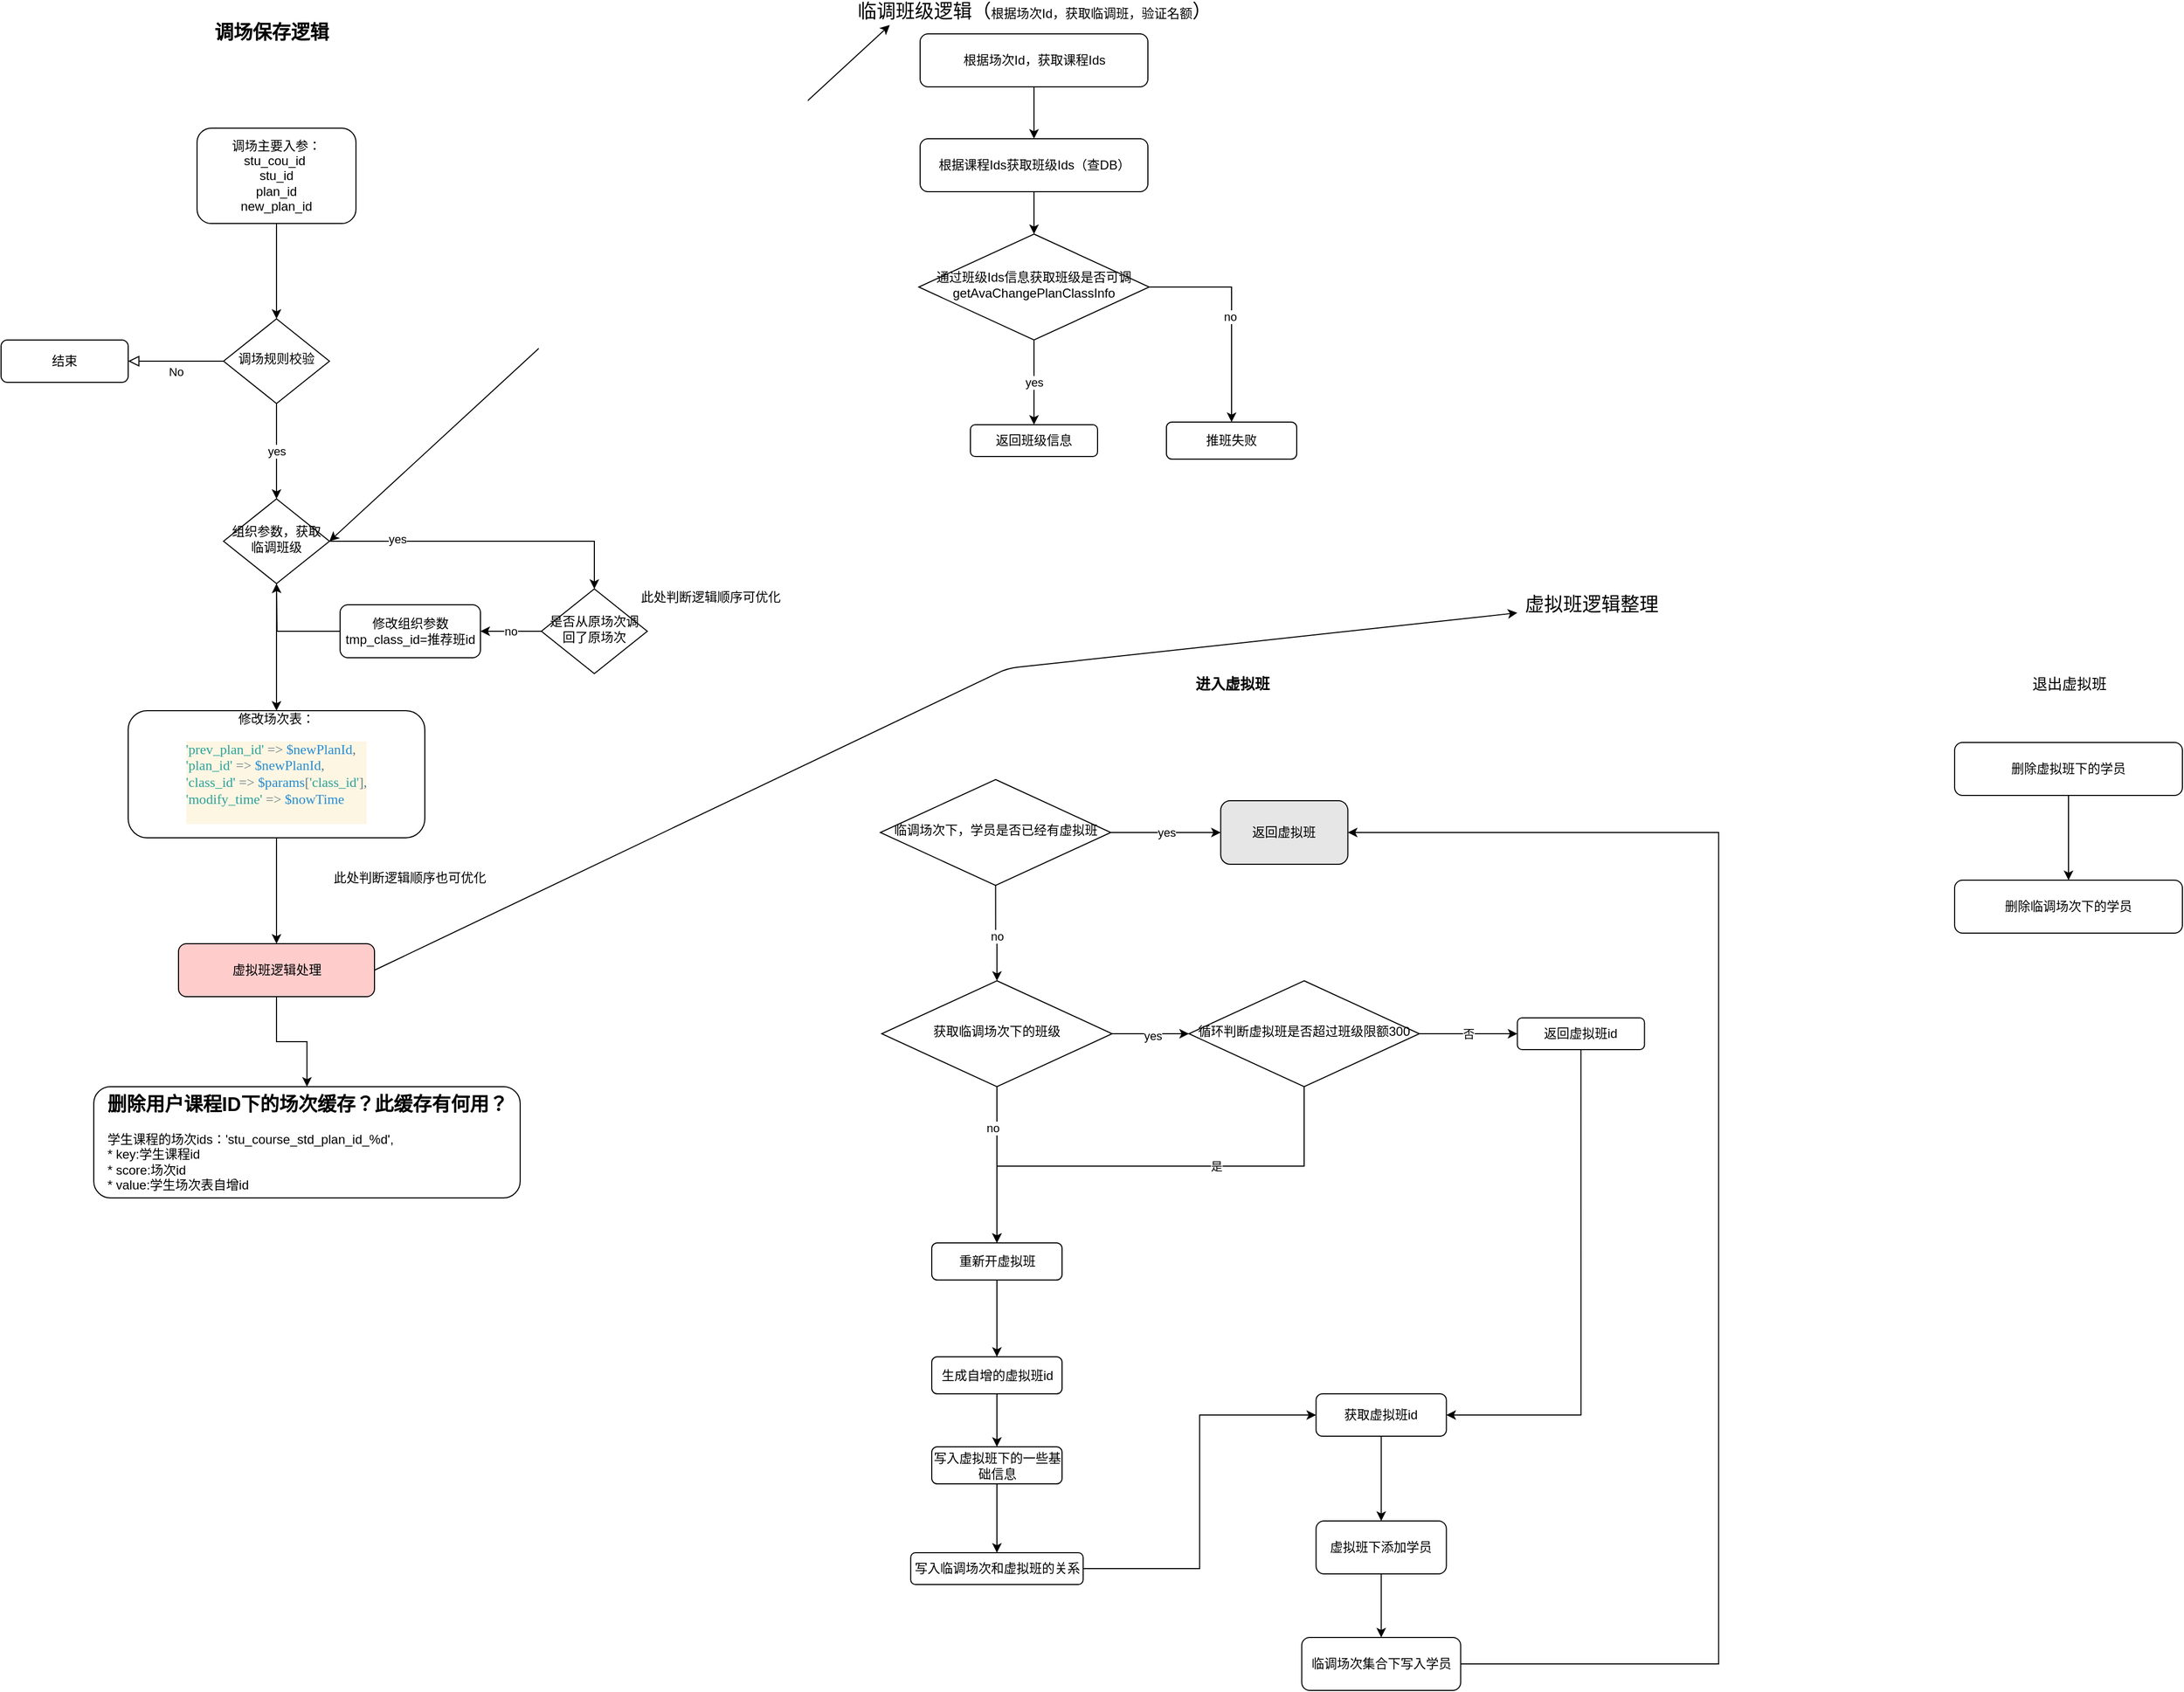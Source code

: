 <mxfile version="13.10.1" type="github">
  <diagram id="C5RBs43oDa-KdzZeNtuy" name="Page-1">
    <mxGraphModel dx="3651" dy="971" grid="1" gridSize="10" guides="1" tooltips="1" connect="1" arrows="1" fold="1" page="1" pageScale="1" pageWidth="827" pageHeight="1169" math="0" shadow="0">
      <root>
        <mxCell id="WIyWlLk6GJQsqaUBKTNV-0" />
        <mxCell id="WIyWlLk6GJQsqaUBKTNV-1" parent="WIyWlLk6GJQsqaUBKTNV-0" />
        <mxCell id="WIyWlLk6GJQsqaUBKTNV-5" value="No" style="edgeStyle=orthogonalEdgeStyle;rounded=0;html=1;jettySize=auto;orthogonalLoop=1;fontSize=11;endArrow=block;endFill=0;endSize=8;strokeWidth=1;shadow=0;labelBackgroundColor=none;" parent="WIyWlLk6GJQsqaUBKTNV-1" source="WIyWlLk6GJQsqaUBKTNV-6" target="WIyWlLk6GJQsqaUBKTNV-7" edge="1">
          <mxGeometry y="10" relative="1" as="geometry">
            <mxPoint as="offset" />
          </mxGeometry>
        </mxCell>
        <mxCell id="sMwPYeh3nt6qZpOF12sR-6" value="yes" style="edgeStyle=orthogonalEdgeStyle;rounded=0;orthogonalLoop=1;jettySize=auto;html=1;exitX=0.5;exitY=1;exitDx=0;exitDy=0;" edge="1" parent="WIyWlLk6GJQsqaUBKTNV-1" source="WIyWlLk6GJQsqaUBKTNV-6" target="WIyWlLk6GJQsqaUBKTNV-10">
          <mxGeometry relative="1" as="geometry" />
        </mxCell>
        <mxCell id="WIyWlLk6GJQsqaUBKTNV-6" value="调场规则校验" style="rhombus;whiteSpace=wrap;html=1;shadow=0;fontFamily=Helvetica;fontSize=12;align=center;strokeWidth=1;spacing=6;spacingTop=-4;" parent="WIyWlLk6GJQsqaUBKTNV-1" vertex="1">
          <mxGeometry x="-1310" y="330" width="100" height="80" as="geometry" />
        </mxCell>
        <mxCell id="WIyWlLk6GJQsqaUBKTNV-7" value="结束" style="rounded=1;whiteSpace=wrap;html=1;fontSize=12;glass=0;strokeWidth=1;shadow=0;" parent="WIyWlLk6GJQsqaUBKTNV-1" vertex="1">
          <mxGeometry x="-1520" y="350" width="120" height="40" as="geometry" />
        </mxCell>
        <mxCell id="sMwPYeh3nt6qZpOF12sR-43" style="edgeStyle=orthogonalEdgeStyle;rounded=0;orthogonalLoop=1;jettySize=auto;html=1;exitX=1;exitY=0.5;exitDx=0;exitDy=0;entryX=0.5;entryY=0;entryDx=0;entryDy=0;" edge="1" parent="WIyWlLk6GJQsqaUBKTNV-1" source="WIyWlLk6GJQsqaUBKTNV-10" target="sMwPYeh3nt6qZpOF12sR-31">
          <mxGeometry relative="1" as="geometry" />
        </mxCell>
        <mxCell id="sMwPYeh3nt6qZpOF12sR-44" value="yes" style="edgeLabel;html=1;align=center;verticalAlign=middle;resizable=0;points=[];" vertex="1" connectable="0" parent="sMwPYeh3nt6qZpOF12sR-43">
          <mxGeometry x="-0.568" y="2" relative="1" as="geometry">
            <mxPoint as="offset" />
          </mxGeometry>
        </mxCell>
        <mxCell id="sMwPYeh3nt6qZpOF12sR-47" style="edgeStyle=orthogonalEdgeStyle;rounded=0;orthogonalLoop=1;jettySize=auto;html=1;exitX=0.5;exitY=1;exitDx=0;exitDy=0;entryX=0.5;entryY=0;entryDx=0;entryDy=0;" edge="1" parent="WIyWlLk6GJQsqaUBKTNV-1" source="WIyWlLk6GJQsqaUBKTNV-10" target="WIyWlLk6GJQsqaUBKTNV-11">
          <mxGeometry relative="1" as="geometry" />
        </mxCell>
        <mxCell id="WIyWlLk6GJQsqaUBKTNV-10" value="组织参数，获取临调班级" style="rhombus;whiteSpace=wrap;html=1;shadow=0;fontFamily=Helvetica;fontSize=12;align=center;strokeWidth=1;spacing=6;spacingTop=-4;" parent="WIyWlLk6GJQsqaUBKTNV-1" vertex="1">
          <mxGeometry x="-1310" y="500" width="100" height="80" as="geometry" />
        </mxCell>
        <mxCell id="sMwPYeh3nt6qZpOF12sR-133" style="edgeStyle=orthogonalEdgeStyle;rounded=0;orthogonalLoop=1;jettySize=auto;html=1;" edge="1" parent="WIyWlLk6GJQsqaUBKTNV-1" source="WIyWlLk6GJQsqaUBKTNV-11" target="sMwPYeh3nt6qZpOF12sR-132">
          <mxGeometry relative="1" as="geometry" />
        </mxCell>
        <mxCell id="WIyWlLk6GJQsqaUBKTNV-11" value="修改场次表：&lt;br&gt;&lt;pre style=&quot;background-color: #fdf6e3 ; color: #657b83 ; font-family: &amp;#34;menlo&amp;#34; ; font-size: 9.8pt&quot;&gt;&lt;div style=&quot;text-align: left&quot;&gt;&lt;span style=&quot;font-size: 9.8pt ; white-space: normal&quot;&gt;    &lt;/span&gt;&lt;span style=&quot;font-size: 9.8pt ; white-space: normal ; color: rgb(42 , 161 , 152)&quot;&gt;&#39;prev_plan_id&#39; &lt;/span&gt;&lt;span style=&quot;font-size: 9.8pt ; white-space: normal&quot;&gt;=&amp;gt; &lt;/span&gt;&lt;span style=&quot;font-size: 9.8pt ; white-space: normal ; color: rgb(38 , 139 , 210)&quot;&gt;$newPlanId&lt;/span&gt;&lt;span style=&quot;font-size: 9.8pt ; white-space: normal&quot;&gt;,&lt;/span&gt;&lt;/div&gt;&lt;div style=&quot;text-align: left&quot;&gt;&lt;span style=&quot;font-size: 9.8pt ; white-space: normal&quot;&gt;    &lt;/span&gt;&lt;span style=&quot;font-size: 9.8pt ; white-space: normal ; color: rgb(42 , 161 , 152)&quot;&gt;&#39;plan_id&#39; &lt;/span&gt;&lt;span style=&quot;font-size: 9.8pt ; white-space: normal&quot;&gt;=&amp;gt; &lt;/span&gt;&lt;span style=&quot;font-size: 9.8pt ; white-space: normal ; color: rgb(38 , 139 , 210)&quot;&gt;$newPlanId&lt;/span&gt;&lt;span style=&quot;font-size: 9.8pt ; white-space: normal&quot;&gt;,&lt;/span&gt;&lt;/div&gt;&lt;div style=&quot;text-align: left&quot;&gt;&lt;span style=&quot;font-size: 9.8pt ; white-space: normal&quot;&gt;    &lt;/span&gt;&lt;span style=&quot;font-size: 9.8pt ; white-space: normal ; color: rgb(42 , 161 , 152)&quot;&gt;&#39;class_id&#39; &lt;/span&gt;&lt;span style=&quot;font-size: 9.8pt ; white-space: normal&quot;&gt;=&amp;gt; &lt;/span&gt;&lt;span style=&quot;font-size: 9.8pt ; white-space: normal ; color: rgb(38 , 139 , 210)&quot;&gt;$params&lt;/span&gt;&lt;span style=&quot;font-size: 9.8pt ; white-space: normal&quot;&gt;[&lt;/span&gt;&lt;span style=&quot;font-size: 9.8pt ; white-space: normal ; color: rgb(42 , 161 , 152)&quot;&gt;&#39;class_id&#39;&lt;/span&gt;&lt;span style=&quot;font-size: 9.8pt ; white-space: normal&quot;&gt;],&lt;/span&gt;&lt;/div&gt;&lt;div style=&quot;text-align: left&quot;&gt;&lt;span style=&quot;font-size: 9.8pt ; white-space: normal&quot;&gt;    &lt;/span&gt;&lt;span style=&quot;font-size: 9.8pt ; white-space: normal ; color: rgb(42 , 161 , 152)&quot;&gt;&#39;modify_time&#39; &lt;/span&gt;&lt;span style=&quot;font-size: 9.8pt ; white-space: normal&quot;&gt;=&amp;gt; &lt;/span&gt;&lt;span style=&quot;font-size: 9.8pt ; white-space: normal ; color: rgb(38 , 139 , 210)&quot;&gt;$nowTime&lt;/span&gt;&lt;/div&gt;&lt;br&gt;&lt;/pre&gt;" style="rounded=1;whiteSpace=wrap;html=1;fontSize=12;glass=0;strokeWidth=1;shadow=0;" parent="WIyWlLk6GJQsqaUBKTNV-1" vertex="1">
          <mxGeometry x="-1400" y="700" width="280" height="120" as="geometry" />
        </mxCell>
        <mxCell id="sMwPYeh3nt6qZpOF12sR-1" value="调场主要入参：&lt;br&gt;&lt;div&gt;stu_cou_id&amp;nbsp;&lt;/div&gt;&lt;div&gt;stu_id&lt;/div&gt;&lt;div&gt;plan_id&lt;/div&gt;&lt;div&gt;new_plan_id&lt;/div&gt;" style="rounded=1;whiteSpace=wrap;html=1;fontSize=12;glass=0;strokeWidth=1;shadow=0;" vertex="1" parent="WIyWlLk6GJQsqaUBKTNV-1">
          <mxGeometry x="-1335" y="150" width="150" height="90" as="geometry" />
        </mxCell>
        <mxCell id="sMwPYeh3nt6qZpOF12sR-4" style="edgeStyle=orthogonalEdgeStyle;rounded=0;orthogonalLoop=1;jettySize=auto;html=1;" edge="1" parent="WIyWlLk6GJQsqaUBKTNV-1" source="sMwPYeh3nt6qZpOF12sR-1" target="WIyWlLk6GJQsqaUBKTNV-6">
          <mxGeometry relative="1" as="geometry">
            <mxPoint x="-1260" y="240" as="sourcePoint" />
            <mxPoint x="-1260" y="320" as="targetPoint" />
          </mxGeometry>
        </mxCell>
        <mxCell id="sMwPYeh3nt6qZpOF12sR-8" value="yes" style="edgeStyle=orthogonalEdgeStyle;rounded=0;orthogonalLoop=1;jettySize=auto;html=1;exitX=0.5;exitY=1;exitDx=0;exitDy=0;" edge="1" parent="WIyWlLk6GJQsqaUBKTNV-1" source="sMwPYeh3nt6qZpOF12sR-9" target="sMwPYeh3nt6qZpOF12sR-26">
          <mxGeometry relative="1" as="geometry">
            <mxPoint x="-545" y="510" as="targetPoint" />
            <Array as="points" />
          </mxGeometry>
        </mxCell>
        <mxCell id="sMwPYeh3nt6qZpOF12sR-29" style="edgeStyle=orthogonalEdgeStyle;rounded=0;orthogonalLoop=1;jettySize=auto;html=1;exitX=1;exitY=0.5;exitDx=0;exitDy=0;" edge="1" parent="WIyWlLk6GJQsqaUBKTNV-1" source="sMwPYeh3nt6qZpOF12sR-9" target="sMwPYeh3nt6qZpOF12sR-27">
          <mxGeometry relative="1" as="geometry" />
        </mxCell>
        <mxCell id="sMwPYeh3nt6qZpOF12sR-30" value="no" style="edgeLabel;html=1;align=center;verticalAlign=middle;resizable=0;points=[];" vertex="1" connectable="0" parent="sMwPYeh3nt6qZpOF12sR-29">
          <mxGeometry x="0.028" y="-2" relative="1" as="geometry">
            <mxPoint as="offset" />
          </mxGeometry>
        </mxCell>
        <mxCell id="sMwPYeh3nt6qZpOF12sR-9" value="&lt;div&gt;通过班级Ids信息获取班级是否可调&lt;/div&gt;&lt;div&gt;getAvaChangePlanClassInfo&lt;/div&gt;" style="rhombus;whiteSpace=wrap;html=1;shadow=0;fontFamily=Helvetica;fontSize=12;align=center;strokeWidth=1;spacing=6;spacingTop=-4;" vertex="1" parent="WIyWlLk6GJQsqaUBKTNV-1">
          <mxGeometry x="-653.75" y="250" width="217.5" height="100" as="geometry" />
        </mxCell>
        <mxCell id="sMwPYeh3nt6qZpOF12sR-18" value="&lt;font style=&quot;font-size: 18px&quot;&gt;&lt;b&gt;调场保存逻辑&lt;/b&gt;&lt;/font&gt;" style="text;html=1;align=center;verticalAlign=middle;resizable=0;points=[];autosize=1;" vertex="1" parent="WIyWlLk6GJQsqaUBKTNV-1">
          <mxGeometry x="-1325" y="50" width="120" height="20" as="geometry" />
        </mxCell>
        <mxCell id="sMwPYeh3nt6qZpOF12sR-19" value="&lt;font style=&quot;font-size: 18px&quot;&gt;临调班级逻辑（&lt;span style=&quot;font-size: 12px&quot;&gt;根据场次Id，获取临调班，验证名额&lt;/span&gt;）&lt;/font&gt;" style="text;html=1;align=center;verticalAlign=middle;resizable=0;points=[];autosize=1;" vertex="1" parent="WIyWlLk6GJQsqaUBKTNV-1">
          <mxGeometry x="-720" y="30" width="350" height="20" as="geometry" />
        </mxCell>
        <mxCell id="sMwPYeh3nt6qZpOF12sR-24" style="edgeStyle=orthogonalEdgeStyle;rounded=0;orthogonalLoop=1;jettySize=auto;html=1;exitX=0.5;exitY=1;exitDx=0;exitDy=0;entryX=0.5;entryY=0;entryDx=0;entryDy=0;" edge="1" parent="WIyWlLk6GJQsqaUBKTNV-1" source="sMwPYeh3nt6qZpOF12sR-20" target="sMwPYeh3nt6qZpOF12sR-22">
          <mxGeometry relative="1" as="geometry" />
        </mxCell>
        <mxCell id="sMwPYeh3nt6qZpOF12sR-20" value="&lt;span&gt;根据场次Id，获取课程Ids&lt;/span&gt;" style="rounded=1;whiteSpace=wrap;html=1;fontSize=12;glass=0;strokeWidth=1;shadow=0;" vertex="1" parent="WIyWlLk6GJQsqaUBKTNV-1">
          <mxGeometry x="-652.5" y="61" width="215" height="50" as="geometry" />
        </mxCell>
        <mxCell id="sMwPYeh3nt6qZpOF12sR-25" style="edgeStyle=orthogonalEdgeStyle;rounded=0;orthogonalLoop=1;jettySize=auto;html=1;exitX=0.5;exitY=1;exitDx=0;exitDy=0;entryX=0.5;entryY=0;entryDx=0;entryDy=0;" edge="1" parent="WIyWlLk6GJQsqaUBKTNV-1" source="sMwPYeh3nt6qZpOF12sR-22" target="sMwPYeh3nt6qZpOF12sR-9">
          <mxGeometry relative="1" as="geometry">
            <mxPoint x="-545" y="230" as="targetPoint" />
          </mxGeometry>
        </mxCell>
        <mxCell id="sMwPYeh3nt6qZpOF12sR-22" value="&lt;span&gt;根据课程Ids获取班级Ids（查DB）&lt;/span&gt;" style="rounded=1;whiteSpace=wrap;html=1;fontSize=12;glass=0;strokeWidth=1;shadow=0;" vertex="1" parent="WIyWlLk6GJQsqaUBKTNV-1">
          <mxGeometry x="-652.5" y="160" width="215" height="50" as="geometry" />
        </mxCell>
        <mxCell id="sMwPYeh3nt6qZpOF12sR-26" value="返回班级信息" style="rounded=1;whiteSpace=wrap;html=1;fontSize=12;glass=0;strokeWidth=1;shadow=0;" vertex="1" parent="WIyWlLk6GJQsqaUBKTNV-1">
          <mxGeometry x="-605" y="430" width="120" height="30" as="geometry" />
        </mxCell>
        <mxCell id="sMwPYeh3nt6qZpOF12sR-27" value="推班失败" style="rounded=1;whiteSpace=wrap;html=1;fontSize=12;glass=0;strokeWidth=1;shadow=0;" vertex="1" parent="WIyWlLk6GJQsqaUBKTNV-1">
          <mxGeometry x="-420" y="427.5" width="123" height="35" as="geometry" />
        </mxCell>
        <mxCell id="sMwPYeh3nt6qZpOF12sR-45" value="no" style="edgeStyle=orthogonalEdgeStyle;rounded=0;orthogonalLoop=1;jettySize=auto;html=1;exitX=0;exitY=0.5;exitDx=0;exitDy=0;" edge="1" parent="WIyWlLk6GJQsqaUBKTNV-1" source="sMwPYeh3nt6qZpOF12sR-31" target="sMwPYeh3nt6qZpOF12sR-37">
          <mxGeometry relative="1" as="geometry" />
        </mxCell>
        <mxCell id="sMwPYeh3nt6qZpOF12sR-31" value="是否从原场次调回了原场次" style="rhombus;whiteSpace=wrap;html=1;shadow=0;fontFamily=Helvetica;fontSize=12;align=center;strokeWidth=1;spacing=6;spacingTop=-4;" vertex="1" parent="WIyWlLk6GJQsqaUBKTNV-1">
          <mxGeometry x="-1010" y="585" width="100" height="80" as="geometry" />
        </mxCell>
        <mxCell id="sMwPYeh3nt6qZpOF12sR-32" value="" style="endArrow=classic;startArrow=classic;html=1;entryX=0.111;entryY=1.133;entryDx=0;entryDy=0;entryPerimeter=0;" edge="1" parent="WIyWlLk6GJQsqaUBKTNV-1" target="sMwPYeh3nt6qZpOF12sR-19">
          <mxGeometry width="50" height="50" relative="1" as="geometry">
            <mxPoint x="-1210" y="540" as="sourcePoint" />
            <mxPoint x="-850" y="200" as="targetPoint" />
          </mxGeometry>
        </mxCell>
        <mxCell id="sMwPYeh3nt6qZpOF12sR-42" style="edgeStyle=orthogonalEdgeStyle;rounded=0;orthogonalLoop=1;jettySize=auto;html=1;" edge="1" parent="WIyWlLk6GJQsqaUBKTNV-1" source="sMwPYeh3nt6qZpOF12sR-37">
          <mxGeometry relative="1" as="geometry">
            <mxPoint x="-1260" y="580" as="targetPoint" />
          </mxGeometry>
        </mxCell>
        <mxCell id="sMwPYeh3nt6qZpOF12sR-37" value="修改组织参数tmp_class_id=推荐班id" style="rounded=1;whiteSpace=wrap;html=1;fontSize=12;glass=0;strokeWidth=1;shadow=0;" vertex="1" parent="WIyWlLk6GJQsqaUBKTNV-1">
          <mxGeometry x="-1200" y="600" width="132.5" height="50" as="geometry" />
        </mxCell>
        <mxCell id="sMwPYeh3nt6qZpOF12sR-48" value="此处判断逻辑顺序可优化" style="text;html=1;strokeColor=none;fillColor=none;align=center;verticalAlign=middle;whiteSpace=wrap;rounded=0;" vertex="1" parent="WIyWlLk6GJQsqaUBKTNV-1">
          <mxGeometry x="-930" y="585" width="160" height="15" as="geometry" />
        </mxCell>
        <mxCell id="sMwPYeh3nt6qZpOF12sR-51" value="此处判断逻辑顺序也可优化" style="text;html=1;strokeColor=none;fillColor=none;align=center;verticalAlign=middle;whiteSpace=wrap;rounded=0;" vertex="1" parent="WIyWlLk6GJQsqaUBKTNV-1">
          <mxGeometry x="-1213.75" y="850" width="160" height="15" as="geometry" />
        </mxCell>
        <mxCell id="sMwPYeh3nt6qZpOF12sR-56" value="&lt;font style=&quot;font-size: 18px&quot;&gt;虚拟班逻辑整理&lt;/font&gt;" style="text;html=1;align=center;verticalAlign=middle;resizable=0;points=[];autosize=1;" vertex="1" parent="WIyWlLk6GJQsqaUBKTNV-1">
          <mxGeometry x="-88.75" y="590" width="140" height="20" as="geometry" />
        </mxCell>
        <mxCell id="sMwPYeh3nt6qZpOF12sR-61" style="edgeStyle=orthogonalEdgeStyle;rounded=0;orthogonalLoop=1;jettySize=auto;html=1;exitX=0.5;exitY=1;exitDx=0;exitDy=0;entryX=0.5;entryY=0;entryDx=0;entryDy=0;" edge="1" parent="WIyWlLk6GJQsqaUBKTNV-1" source="sMwPYeh3nt6qZpOF12sR-62" target="sMwPYeh3nt6qZpOF12sR-64">
          <mxGeometry relative="1" as="geometry" />
        </mxCell>
        <mxCell id="sMwPYeh3nt6qZpOF12sR-62" value="删除虚拟班下的学员" style="rounded=1;whiteSpace=wrap;html=1;fontSize=12;glass=0;strokeWidth=1;shadow=0;" vertex="1" parent="WIyWlLk6GJQsqaUBKTNV-1">
          <mxGeometry x="324" y="730" width="215" height="50" as="geometry" />
        </mxCell>
        <mxCell id="sMwPYeh3nt6qZpOF12sR-64" value="删除临调场次下的学员" style="rounded=1;whiteSpace=wrap;html=1;fontSize=12;glass=0;strokeWidth=1;shadow=0;" vertex="1" parent="WIyWlLk6GJQsqaUBKTNV-1">
          <mxGeometry x="324" y="860" width="215" height="50" as="geometry" />
        </mxCell>
        <mxCell id="sMwPYeh3nt6qZpOF12sR-68" style="edgeStyle=orthogonalEdgeStyle;rounded=0;orthogonalLoop=1;jettySize=auto;html=1;exitX=1;exitY=0.5;exitDx=0;exitDy=0;entryX=0;entryY=0.5;entryDx=0;entryDy=0;" edge="1" parent="WIyWlLk6GJQsqaUBKTNV-1" source="sMwPYeh3nt6qZpOF12sR-70" target="sMwPYeh3nt6qZpOF12sR-102">
          <mxGeometry relative="1" as="geometry">
            <mxPoint x="-348.75" y="1005.0" as="targetPoint" />
          </mxGeometry>
        </mxCell>
        <mxCell id="sMwPYeh3nt6qZpOF12sR-69" value="yes" style="edgeLabel;html=1;align=center;verticalAlign=middle;resizable=0;points=[];" vertex="1" connectable="0" parent="sMwPYeh3nt6qZpOF12sR-68">
          <mxGeometry x="0.028" y="-2" relative="1" as="geometry">
            <mxPoint as="offset" />
          </mxGeometry>
        </mxCell>
        <mxCell id="sMwPYeh3nt6qZpOF12sR-105" style="edgeStyle=orthogonalEdgeStyle;rounded=0;orthogonalLoop=1;jettySize=auto;html=1;exitX=0.5;exitY=1;exitDx=0;exitDy=0;entryX=0.5;entryY=0;entryDx=0;entryDy=0;" edge="1" parent="WIyWlLk6GJQsqaUBKTNV-1" source="sMwPYeh3nt6qZpOF12sR-70" target="sMwPYeh3nt6qZpOF12sR-104">
          <mxGeometry relative="1" as="geometry" />
        </mxCell>
        <mxCell id="sMwPYeh3nt6qZpOF12sR-109" value="no" style="edgeLabel;html=1;align=center;verticalAlign=middle;resizable=0;points=[];" vertex="1" connectable="0" parent="sMwPYeh3nt6qZpOF12sR-105">
          <mxGeometry x="-0.473" y="-4" relative="1" as="geometry">
            <mxPoint as="offset" />
          </mxGeometry>
        </mxCell>
        <mxCell id="sMwPYeh3nt6qZpOF12sR-70" value="获取临调场次下的班级" style="rhombus;whiteSpace=wrap;html=1;shadow=0;fontFamily=Helvetica;fontSize=12;align=center;strokeWidth=1;spacing=6;spacingTop=-4;" vertex="1" parent="WIyWlLk6GJQsqaUBKTNV-1">
          <mxGeometry x="-688.75" y="955" width="217.5" height="100" as="geometry" />
        </mxCell>
        <mxCell id="sMwPYeh3nt6qZpOF12sR-71" style="edgeStyle=orthogonalEdgeStyle;rounded=0;orthogonalLoop=1;jettySize=auto;html=1;exitX=0.5;exitY=1;exitDx=0;exitDy=0;" edge="1" parent="WIyWlLk6GJQsqaUBKTNV-1" source="sMwPYeh3nt6qZpOF12sR-83" target="sMwPYeh3nt6qZpOF12sR-70">
          <mxGeometry relative="1" as="geometry">
            <mxPoint x="-580.0" y="885.0" as="sourcePoint" />
            <mxPoint x="-580.0" y="915.0" as="targetPoint" />
          </mxGeometry>
        </mxCell>
        <mxCell id="sMwPYeh3nt6qZpOF12sR-82" value="no" style="edgeLabel;html=1;align=center;verticalAlign=middle;resizable=0;points=[];" vertex="1" connectable="0" parent="sMwPYeh3nt6qZpOF12sR-71">
          <mxGeometry x="-0.007" y="-3" relative="1" as="geometry">
            <mxPoint as="offset" />
          </mxGeometry>
        </mxCell>
        <mxCell id="sMwPYeh3nt6qZpOF12sR-79" value="yes" style="edgeStyle=orthogonalEdgeStyle;rounded=0;orthogonalLoop=1;jettySize=auto;html=1;entryX=0;entryY=0.5;entryDx=0;entryDy=0;exitX=1;exitY=0.5;exitDx=0;exitDy=0;" edge="1" parent="WIyWlLk6GJQsqaUBKTNV-1" source="sMwPYeh3nt6qZpOF12sR-83" target="sMwPYeh3nt6qZpOF12sR-81">
          <mxGeometry relative="1" as="geometry">
            <mxPoint x="-318.75" y="860.0" as="targetPoint" />
            <mxPoint x="-472.5" y="860.0" as="sourcePoint" />
          </mxGeometry>
        </mxCell>
        <mxCell id="sMwPYeh3nt6qZpOF12sR-77" value="&lt;font style=&quot;font-size: 14px&quot;&gt;退出虚拟班&lt;/font&gt;" style="text;html=1;align=center;verticalAlign=middle;resizable=0;points=[];autosize=1;" vertex="1" parent="WIyWlLk6GJQsqaUBKTNV-1">
          <mxGeometry x="386.5" y="665" width="90" height="20" as="geometry" />
        </mxCell>
        <mxCell id="sMwPYeh3nt6qZpOF12sR-78" value="&lt;font style=&quot;font-size: 14px&quot;&gt;&lt;b&gt;进入虚拟班&lt;/b&gt;&lt;/font&gt;" style="text;html=1;align=center;verticalAlign=middle;resizable=0;points=[];autosize=1;" vertex="1" parent="WIyWlLk6GJQsqaUBKTNV-1">
          <mxGeometry x="-403.5" y="665" width="90" height="20" as="geometry" />
        </mxCell>
        <mxCell id="sMwPYeh3nt6qZpOF12sR-81" value="返回虚拟班" style="rounded=1;whiteSpace=wrap;html=1;fillColor=#E6E6E6;" vertex="1" parent="WIyWlLk6GJQsqaUBKTNV-1">
          <mxGeometry x="-368.75" y="785" width="120" height="60" as="geometry" />
        </mxCell>
        <mxCell id="sMwPYeh3nt6qZpOF12sR-83" value="临调场次下，学员是否已经有虚拟班" style="rhombus;whiteSpace=wrap;html=1;shadow=0;fontFamily=Helvetica;fontSize=12;align=center;strokeWidth=1;spacing=6;spacingTop=-4;" vertex="1" parent="WIyWlLk6GJQsqaUBKTNV-1">
          <mxGeometry x="-690" y="765" width="217.5" height="100" as="geometry" />
        </mxCell>
        <mxCell id="sMwPYeh3nt6qZpOF12sR-107" style="edgeStyle=orthogonalEdgeStyle;rounded=0;orthogonalLoop=1;jettySize=auto;html=1;exitX=0.5;exitY=1;exitDx=0;exitDy=0;entryX=0.5;entryY=0;entryDx=0;entryDy=0;" edge="1" parent="WIyWlLk6GJQsqaUBKTNV-1" source="sMwPYeh3nt6qZpOF12sR-102" target="sMwPYeh3nt6qZpOF12sR-104">
          <mxGeometry relative="1" as="geometry">
            <Array as="points">
              <mxPoint x="-289.75" y="1130" />
              <mxPoint x="-579.75" y="1130" />
            </Array>
          </mxGeometry>
        </mxCell>
        <mxCell id="sMwPYeh3nt6qZpOF12sR-108" value="是" style="edgeLabel;html=1;align=center;verticalAlign=middle;resizable=0;points=[];" vertex="1" connectable="0" parent="sMwPYeh3nt6qZpOF12sR-107">
          <mxGeometry x="-0.275" relative="1" as="geometry">
            <mxPoint as="offset" />
          </mxGeometry>
        </mxCell>
        <mxCell id="sMwPYeh3nt6qZpOF12sR-110" value="否" style="edgeStyle=orthogonalEdgeStyle;rounded=0;orthogonalLoop=1;jettySize=auto;html=1;exitX=1;exitY=0.5;exitDx=0;exitDy=0;entryX=0;entryY=0.5;entryDx=0;entryDy=0;" edge="1" parent="WIyWlLk6GJQsqaUBKTNV-1" source="sMwPYeh3nt6qZpOF12sR-102" target="sMwPYeh3nt6qZpOF12sR-103">
          <mxGeometry relative="1" as="geometry" />
        </mxCell>
        <mxCell id="sMwPYeh3nt6qZpOF12sR-102" value="循环判断虚拟班是否超过班级限额300" style="rhombus;whiteSpace=wrap;html=1;shadow=0;fontFamily=Helvetica;fontSize=12;align=center;strokeWidth=1;spacing=6;spacingTop=-4;" vertex="1" parent="WIyWlLk6GJQsqaUBKTNV-1">
          <mxGeometry x="-398.75" y="955" width="217.5" height="100" as="geometry" />
        </mxCell>
        <mxCell id="sMwPYeh3nt6qZpOF12sR-115" style="edgeStyle=orthogonalEdgeStyle;rounded=0;orthogonalLoop=1;jettySize=auto;html=1;exitX=0.5;exitY=1;exitDx=0;exitDy=0;entryX=1;entryY=0.5;entryDx=0;entryDy=0;" edge="1" parent="WIyWlLk6GJQsqaUBKTNV-1" source="sMwPYeh3nt6qZpOF12sR-103" target="sMwPYeh3nt6qZpOF12sR-112">
          <mxGeometry relative="1" as="geometry" />
        </mxCell>
        <mxCell id="sMwPYeh3nt6qZpOF12sR-103" value="返回虚拟班id" style="rounded=1;whiteSpace=wrap;html=1;fontSize=12;glass=0;strokeWidth=1;shadow=0;" vertex="1" parent="WIyWlLk6GJQsqaUBKTNV-1">
          <mxGeometry x="-88.75" y="990" width="120" height="30" as="geometry" />
        </mxCell>
        <mxCell id="sMwPYeh3nt6qZpOF12sR-111" style="edgeStyle=orthogonalEdgeStyle;rounded=0;orthogonalLoop=1;jettySize=auto;html=1;exitX=0.5;exitY=1;exitDx=0;exitDy=0;entryX=0.5;entryY=0;entryDx=0;entryDy=0;" edge="1" parent="WIyWlLk6GJQsqaUBKTNV-1" source="sMwPYeh3nt6qZpOF12sR-104" target="sMwPYeh3nt6qZpOF12sR-120">
          <mxGeometry relative="1" as="geometry">
            <mxPoint x="-579.809" y="1335" as="targetPoint" />
          </mxGeometry>
        </mxCell>
        <mxCell id="sMwPYeh3nt6qZpOF12sR-104" value="重新开虚拟班" style="rounded=1;whiteSpace=wrap;html=1;fontSize=12;glass=0;strokeWidth=1;shadow=0;" vertex="1" parent="WIyWlLk6GJQsqaUBKTNV-1">
          <mxGeometry x="-641.5" y="1202.5" width="123" height="35" as="geometry" />
        </mxCell>
        <mxCell id="sMwPYeh3nt6qZpOF12sR-118" style="edgeStyle=orthogonalEdgeStyle;rounded=0;orthogonalLoop=1;jettySize=auto;html=1;" edge="1" parent="WIyWlLk6GJQsqaUBKTNV-1" source="sMwPYeh3nt6qZpOF12sR-112" target="sMwPYeh3nt6qZpOF12sR-116">
          <mxGeometry relative="1" as="geometry" />
        </mxCell>
        <mxCell id="sMwPYeh3nt6qZpOF12sR-112" value="获取虚拟班id" style="rounded=1;whiteSpace=wrap;html=1;fontSize=12;glass=0;strokeWidth=1;shadow=0;" vertex="1" parent="WIyWlLk6GJQsqaUBKTNV-1">
          <mxGeometry x="-278.75" y="1345" width="123" height="40" as="geometry" />
        </mxCell>
        <mxCell id="sMwPYeh3nt6qZpOF12sR-119" value="" style="edgeStyle=orthogonalEdgeStyle;rounded=0;orthogonalLoop=1;jettySize=auto;html=1;" edge="1" parent="WIyWlLk6GJQsqaUBKTNV-1" source="sMwPYeh3nt6qZpOF12sR-116" target="sMwPYeh3nt6qZpOF12sR-117">
          <mxGeometry relative="1" as="geometry" />
        </mxCell>
        <mxCell id="sMwPYeh3nt6qZpOF12sR-116" value="虚拟班下添加学员" style="rounded=1;whiteSpace=wrap;html=1;fontSize=12;glass=0;strokeWidth=1;shadow=0;" vertex="1" parent="WIyWlLk6GJQsqaUBKTNV-1">
          <mxGeometry x="-278.75" y="1465" width="123" height="50" as="geometry" />
        </mxCell>
        <mxCell id="sMwPYeh3nt6qZpOF12sR-127" style="edgeStyle=orthogonalEdgeStyle;rounded=0;orthogonalLoop=1;jettySize=auto;html=1;entryX=1;entryY=0.5;entryDx=0;entryDy=0;" edge="1" parent="WIyWlLk6GJQsqaUBKTNV-1" source="sMwPYeh3nt6qZpOF12sR-117" target="sMwPYeh3nt6qZpOF12sR-81">
          <mxGeometry relative="1" as="geometry">
            <mxPoint x="251.25" y="1135.0" as="targetPoint" />
            <Array as="points">
              <mxPoint x="101.25" y="1600" />
              <mxPoint x="101.25" y="815" />
            </Array>
          </mxGeometry>
        </mxCell>
        <mxCell id="sMwPYeh3nt6qZpOF12sR-117" value="临调场次集合下写入学员" style="rounded=1;whiteSpace=wrap;html=1;fontSize=12;glass=0;strokeWidth=1;shadow=0;" vertex="1" parent="WIyWlLk6GJQsqaUBKTNV-1">
          <mxGeometry x="-292.25" y="1575" width="150" height="50" as="geometry" />
        </mxCell>
        <mxCell id="sMwPYeh3nt6qZpOF12sR-123" value="" style="edgeStyle=orthogonalEdgeStyle;rounded=0;orthogonalLoop=1;jettySize=auto;html=1;" edge="1" parent="WIyWlLk6GJQsqaUBKTNV-1" source="sMwPYeh3nt6qZpOF12sR-120" target="sMwPYeh3nt6qZpOF12sR-121">
          <mxGeometry relative="1" as="geometry" />
        </mxCell>
        <mxCell id="sMwPYeh3nt6qZpOF12sR-120" value="生成自增的虚拟班id" style="rounded=1;whiteSpace=wrap;html=1;fontSize=12;glass=0;strokeWidth=1;shadow=0;" vertex="1" parent="WIyWlLk6GJQsqaUBKTNV-1">
          <mxGeometry x="-641.5" y="1310" width="123" height="35" as="geometry" />
        </mxCell>
        <mxCell id="sMwPYeh3nt6qZpOF12sR-124" value="" style="edgeStyle=orthogonalEdgeStyle;rounded=0;orthogonalLoop=1;jettySize=auto;html=1;" edge="1" parent="WIyWlLk6GJQsqaUBKTNV-1" source="sMwPYeh3nt6qZpOF12sR-121" target="sMwPYeh3nt6qZpOF12sR-122">
          <mxGeometry relative="1" as="geometry" />
        </mxCell>
        <mxCell id="sMwPYeh3nt6qZpOF12sR-121" value="写入虚拟班下的一些基础信息" style="rounded=1;whiteSpace=wrap;html=1;fontSize=12;glass=0;strokeWidth=1;shadow=0;" vertex="1" parent="WIyWlLk6GJQsqaUBKTNV-1">
          <mxGeometry x="-641.5" y="1395" width="123" height="35" as="geometry" />
        </mxCell>
        <mxCell id="sMwPYeh3nt6qZpOF12sR-126" style="edgeStyle=orthogonalEdgeStyle;rounded=0;orthogonalLoop=1;jettySize=auto;html=1;entryX=0;entryY=0.5;entryDx=0;entryDy=0;" edge="1" parent="WIyWlLk6GJQsqaUBKTNV-1" source="sMwPYeh3nt6qZpOF12sR-122" target="sMwPYeh3nt6qZpOF12sR-112">
          <mxGeometry relative="1" as="geometry" />
        </mxCell>
        <mxCell id="sMwPYeh3nt6qZpOF12sR-122" value="写入临调场次和虚拟班的关系" style="rounded=1;whiteSpace=wrap;html=1;fontSize=12;glass=0;strokeWidth=1;shadow=0;" vertex="1" parent="WIyWlLk6GJQsqaUBKTNV-1">
          <mxGeometry x="-661.37" y="1495" width="162.75" height="30" as="geometry" />
        </mxCell>
        <mxCell id="sMwPYeh3nt6qZpOF12sR-128" value="" style="endArrow=classic;html=1;exitX=1;exitY=0.5;exitDx=0;exitDy=0;" edge="1" parent="WIyWlLk6GJQsqaUBKTNV-1" source="sMwPYeh3nt6qZpOF12sR-132" target="sMwPYeh3nt6qZpOF12sR-56">
          <mxGeometry width="50" height="50" relative="1" as="geometry">
            <mxPoint x="-1150" y="895" as="sourcePoint" />
            <mxPoint x="-440" y="620" as="targetPoint" />
            <Array as="points">
              <mxPoint x="-570" y="660" />
            </Array>
          </mxGeometry>
        </mxCell>
        <mxCell id="sMwPYeh3nt6qZpOF12sR-131" value="&lt;b&gt;&lt;font style=&quot;font-size: 18px&quot;&gt;删除用户课程ID下的场次缓存？此缓存有何用？&lt;br&gt;&lt;/font&gt;&lt;/b&gt;&lt;br&gt;&lt;div style=&quot;text-align: left&quot;&gt;学生课程的场次ids：&#39;stu_course_std_plan_id_%d&#39;,&lt;/div&gt;&lt;div style=&quot;text-align: left&quot;&gt;* key:学生课程id&lt;/div&gt;&lt;div style=&quot;text-align: left&quot;&gt;* score:场次id&lt;/div&gt;&lt;div style=&quot;text-align: left&quot;&gt;* value:学生场次表自增id&lt;/div&gt;" style="rounded=1;whiteSpace=wrap;html=1;fontSize=12;glass=0;strokeWidth=1;shadow=0;" vertex="1" parent="WIyWlLk6GJQsqaUBKTNV-1">
          <mxGeometry x="-1432.5" y="1055" width="402.5" height="105" as="geometry" />
        </mxCell>
        <mxCell id="sMwPYeh3nt6qZpOF12sR-134" value="" style="edgeStyle=orthogonalEdgeStyle;rounded=0;orthogonalLoop=1;jettySize=auto;html=1;" edge="1" parent="WIyWlLk6GJQsqaUBKTNV-1" source="sMwPYeh3nt6qZpOF12sR-132" target="sMwPYeh3nt6qZpOF12sR-131">
          <mxGeometry relative="1" as="geometry" />
        </mxCell>
        <mxCell id="sMwPYeh3nt6qZpOF12sR-132" value="虚拟班逻辑处理" style="rounded=1;whiteSpace=wrap;html=1;fontSize=12;glass=0;strokeWidth=1;shadow=0;fillColor=#FFCCCC;" vertex="1" parent="WIyWlLk6GJQsqaUBKTNV-1">
          <mxGeometry x="-1352.5" y="920" width="185" height="50" as="geometry" />
        </mxCell>
      </root>
    </mxGraphModel>
  </diagram>
</mxfile>
